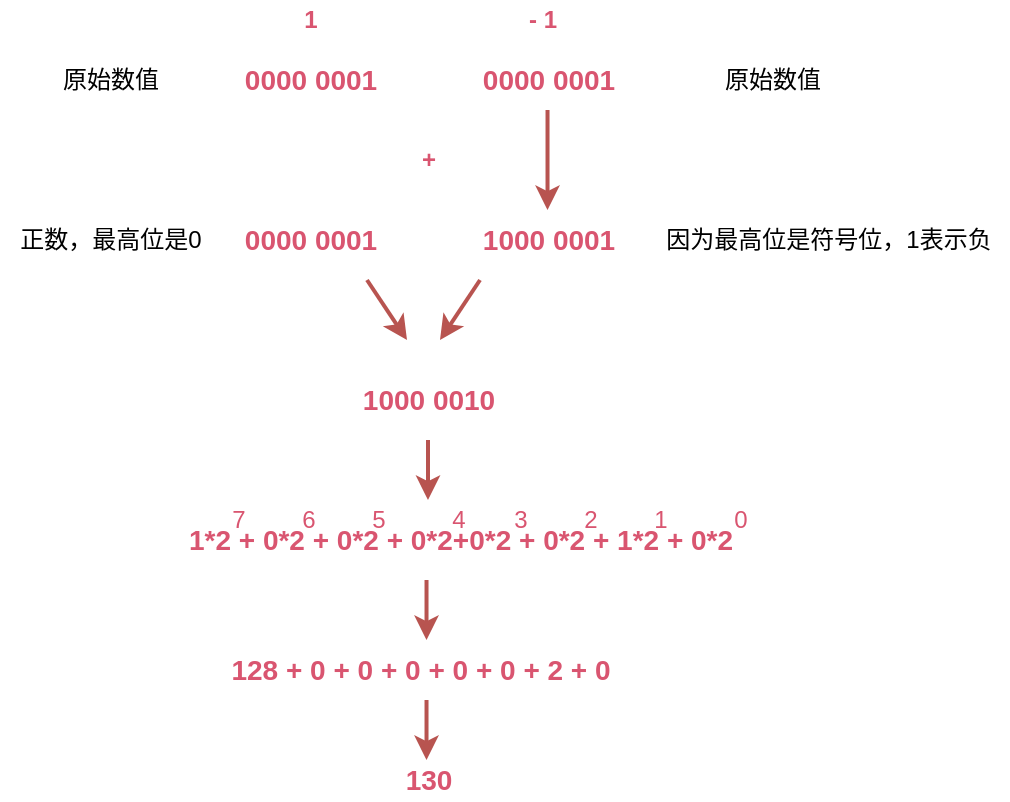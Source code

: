 <mxfile version="14.1.5" type="device"><diagram id="dP-Dvl8Ufvoj6TWUjTvs" name="Page-1"><mxGraphModel dx="807" dy="559" grid="1" gridSize="10" guides="1" tooltips="1" connect="1" arrows="1" fold="1" page="1" pageScale="1" pageWidth="827" pageHeight="1169" math="0" shadow="0"><root><mxCell id="0"/><mxCell id="1" parent="0"/><mxCell id="JpDRk5-6oIM0k8BKzZoN-17" value="1*2 + 0*2 + 0*2 + 0*2+0*2 + 0*2 + 1*2 + 0*2" style="text;html=1;align=center;verticalAlign=middle;resizable=0;points=[];autosize=1;fontSize=14;fontColor=#D95570;fontStyle=1" parent="1" vertex="1"><mxGeometry x="105" y="490" width="290" height="20" as="geometry"/></mxCell><mxCell id="JpDRk5-6oIM0k8BKzZoN-18" value="7" style="text;html=1;align=center;verticalAlign=middle;resizable=0;points=[];autosize=1;fontSize=12;fontColor=#D95570;" parent="1" vertex="1"><mxGeometry x="129" y="480" width="20" height="20" as="geometry"/></mxCell><mxCell id="JpDRk5-6oIM0k8BKzZoN-19" value="6" style="text;html=1;align=center;verticalAlign=middle;resizable=0;points=[];autosize=1;fontSize=12;fontColor=#D95570;" parent="1" vertex="1"><mxGeometry x="164" y="480" width="20" height="20" as="geometry"/></mxCell><mxCell id="JpDRk5-6oIM0k8BKzZoN-20" value="5" style="text;html=1;align=center;verticalAlign=middle;resizable=0;points=[];autosize=1;fontSize=12;fontColor=#D95570;" parent="1" vertex="1"><mxGeometry x="199" y="480" width="20" height="20" as="geometry"/></mxCell><mxCell id="JpDRk5-6oIM0k8BKzZoN-21" value="4" style="text;html=1;align=center;verticalAlign=middle;resizable=0;points=[];autosize=1;fontSize=12;fontColor=#D95570;" parent="1" vertex="1"><mxGeometry x="239" y="480" width="20" height="20" as="geometry"/></mxCell><mxCell id="KVrgFc20xJI9I4Q7sZ0A-1" value="0000 0001" style="text;html=1;align=center;verticalAlign=middle;resizable=0;points=[];autosize=1;fontSize=14;fontColor=#D95570;fontStyle=1" parent="1" vertex="1"><mxGeometry x="135" y="260" width="80" height="20" as="geometry"/></mxCell><mxCell id="KVrgFc20xJI9I4Q7sZ0A-2" value="0000 0001" style="text;html=1;align=center;verticalAlign=middle;resizable=0;points=[];autosize=1;fontSize=14;fontColor=#D95570;fontStyle=1" parent="1" vertex="1"><mxGeometry x="135" y="340" width="80" height="20" as="geometry"/></mxCell><mxCell id="KVrgFc20xJI9I4Q7sZ0A-3" value="" style="endArrow=classic;html=1;strokeWidth=2;fillColor=#f8cecc;strokeColor=#b85450;" parent="1" edge="1"><mxGeometry width="50" height="50" relative="1" as="geometry"><mxPoint x="293.76" y="285" as="sourcePoint"/><mxPoint x="293.76" y="335" as="targetPoint"/></mxGeometry></mxCell><mxCell id="KVrgFc20xJI9I4Q7sZ0A-4" value="原始数值" style="text;html=1;align=center;verticalAlign=middle;resizable=0;points=[];autosize=1;" parent="1" vertex="1"><mxGeometry x="45" y="260" width="60" height="20" as="geometry"/></mxCell><mxCell id="KVrgFc20xJI9I4Q7sZ0A-5" value="正数，最高位是0" style="text;html=1;align=center;verticalAlign=middle;resizable=0;points=[];autosize=1;" parent="1" vertex="1"><mxGeometry x="20" y="340" width="110" height="20" as="geometry"/></mxCell><mxCell id="KVrgFc20xJI9I4Q7sZ0A-6" value="+" style="text;html=1;align=center;verticalAlign=middle;resizable=0;points=[];autosize=1;fontColor=#D95570;fontStyle=1" parent="1" vertex="1"><mxGeometry x="223.5" y="300" width="20" height="20" as="geometry"/></mxCell><mxCell id="KVrgFc20xJI9I4Q7sZ0A-10" value="1000 0001" style="text;html=1;align=center;verticalAlign=middle;resizable=0;points=[];autosize=1;fontSize=14;fontColor=#D95570;fontStyle=1" parent="1" vertex="1"><mxGeometry x="254" y="340" width="80" height="20" as="geometry"/></mxCell><mxCell id="KVrgFc20xJI9I4Q7sZ0A-13" value="" style="endArrow=classic;html=1;strokeWidth=2;fillColor=#f8cecc;strokeColor=#b85450;" parent="1" edge="1"><mxGeometry width="50" height="50" relative="1" as="geometry"><mxPoint x="203.5" y="370" as="sourcePoint"/><mxPoint x="223.5" y="400" as="targetPoint"/></mxGeometry></mxCell><mxCell id="KVrgFc20xJI9I4Q7sZ0A-14" value="3" style="text;html=1;align=center;verticalAlign=middle;resizable=0;points=[];autosize=1;fontSize=12;fontColor=#D95570;" parent="1" vertex="1"><mxGeometry x="270" y="480" width="20" height="20" as="geometry"/></mxCell><mxCell id="KVrgFc20xJI9I4Q7sZ0A-15" value="2" style="text;html=1;align=center;verticalAlign=middle;resizable=0;points=[];autosize=1;fontSize=12;fontColor=#D95570;" parent="1" vertex="1"><mxGeometry x="305" y="480" width="20" height="20" as="geometry"/></mxCell><mxCell id="KVrgFc20xJI9I4Q7sZ0A-16" value="1" style="text;html=1;align=center;verticalAlign=middle;resizable=0;points=[];autosize=1;fontSize=12;fontColor=#D95570;" parent="1" vertex="1"><mxGeometry x="340" y="480" width="20" height="20" as="geometry"/></mxCell><mxCell id="KVrgFc20xJI9I4Q7sZ0A-17" value="0" style="text;html=1;align=center;verticalAlign=middle;resizable=0;points=[];autosize=1;fontSize=12;fontColor=#D95570;" parent="1" vertex="1"><mxGeometry x="380" y="480" width="20" height="20" as="geometry"/></mxCell><mxCell id="KVrgFc20xJI9I4Q7sZ0A-20" value="" style="endArrow=classic;html=1;strokeWidth=2;fillColor=#f8cecc;strokeColor=#b85450;" parent="1" edge="1"><mxGeometry width="50" height="50" relative="1" as="geometry"><mxPoint x="233.26" y="520" as="sourcePoint"/><mxPoint x="233.26" y="550" as="targetPoint"/></mxGeometry></mxCell><mxCell id="KVrgFc20xJI9I4Q7sZ0A-30" value="" style="endArrow=classic;html=1;strokeWidth=2;fillColor=#f8cecc;strokeColor=#b85450;" parent="1" edge="1"><mxGeometry width="50" height="50" relative="1" as="geometry"><mxPoint x="233.26" y="580" as="sourcePoint"/><mxPoint x="233.26" y="610" as="targetPoint"/></mxGeometry></mxCell><mxCell id="KVrgFc20xJI9I4Q7sZ0A-31" value="128 + 0 + 0 + 0 + 0 + 0 + 2 + 0" style="text;html=1;align=center;verticalAlign=middle;resizable=0;points=[];autosize=1;fontSize=14;fontColor=#D95570;fontStyle=1" parent="1" vertex="1"><mxGeometry x="125" y="555" width="210" height="20" as="geometry"/></mxCell><mxCell id="KVrgFc20xJI9I4Q7sZ0A-33" value="130" style="text;html=1;align=center;verticalAlign=middle;resizable=0;points=[];autosize=1;fontSize=14;fontColor=#D95570;fontStyle=1" parent="1" vertex="1"><mxGeometry x="213.5" y="610" width="40" height="20" as="geometry"/></mxCell><mxCell id="nOELxNpgRBLmZiRhkhw7-1" value="原始数值" style="text;html=1;align=center;verticalAlign=middle;resizable=0;points=[];autosize=1;" vertex="1" parent="1"><mxGeometry x="376" y="260" width="60" height="20" as="geometry"/></mxCell><mxCell id="nOELxNpgRBLmZiRhkhw7-2" value="因为最高位是符号位，1表示负" style="text;html=1;align=center;verticalAlign=middle;resizable=0;points=[];autosize=1;" vertex="1" parent="1"><mxGeometry x="344" y="340" width="180" height="20" as="geometry"/></mxCell><mxCell id="nOELxNpgRBLmZiRhkhw7-3" value="0000 0001" style="text;html=1;align=center;verticalAlign=middle;resizable=0;points=[];autosize=1;fontSize=14;fontColor=#D95570;fontStyle=1" vertex="1" parent="1"><mxGeometry x="254" y="260" width="80" height="20" as="geometry"/></mxCell><mxCell id="nOELxNpgRBLmZiRhkhw7-4" value="1" style="text;html=1;align=center;verticalAlign=middle;resizable=0;points=[];autosize=1;fontColor=#D95570;fontStyle=1" vertex="1" parent="1"><mxGeometry x="165" y="230" width="20" height="20" as="geometry"/></mxCell><mxCell id="nOELxNpgRBLmZiRhkhw7-5" value="- 1" style="text;html=1;align=center;verticalAlign=middle;resizable=0;points=[];autosize=1;fontColor=#D95570;fontStyle=1" vertex="1" parent="1"><mxGeometry x="276" y="230" width="30" height="20" as="geometry"/></mxCell><mxCell id="nOELxNpgRBLmZiRhkhw7-6" value="" style="endArrow=classic;html=1;strokeWidth=2;fillColor=#f8cecc;strokeColor=#b85450;" edge="1" parent="1"><mxGeometry width="50" height="50" relative="1" as="geometry"><mxPoint x="260" y="370" as="sourcePoint"/><mxPoint x="240" y="400" as="targetPoint"/></mxGeometry></mxCell><mxCell id="nOELxNpgRBLmZiRhkhw7-7" value="1000 0010" style="text;html=1;align=center;verticalAlign=middle;resizable=0;points=[];autosize=1;fontSize=14;fontColor=#D95570;fontStyle=1" vertex="1" parent="1"><mxGeometry x="193.5" y="420" width="80" height="20" as="geometry"/></mxCell><mxCell id="nOELxNpgRBLmZiRhkhw7-8" value="" style="endArrow=classic;html=1;strokeWidth=2;fillColor=#f8cecc;strokeColor=#b85450;" edge="1" parent="1"><mxGeometry width="50" height="50" relative="1" as="geometry"><mxPoint x="234" y="450" as="sourcePoint"/><mxPoint x="234" y="480" as="targetPoint"/></mxGeometry></mxCell></root></mxGraphModel></diagram></mxfile>